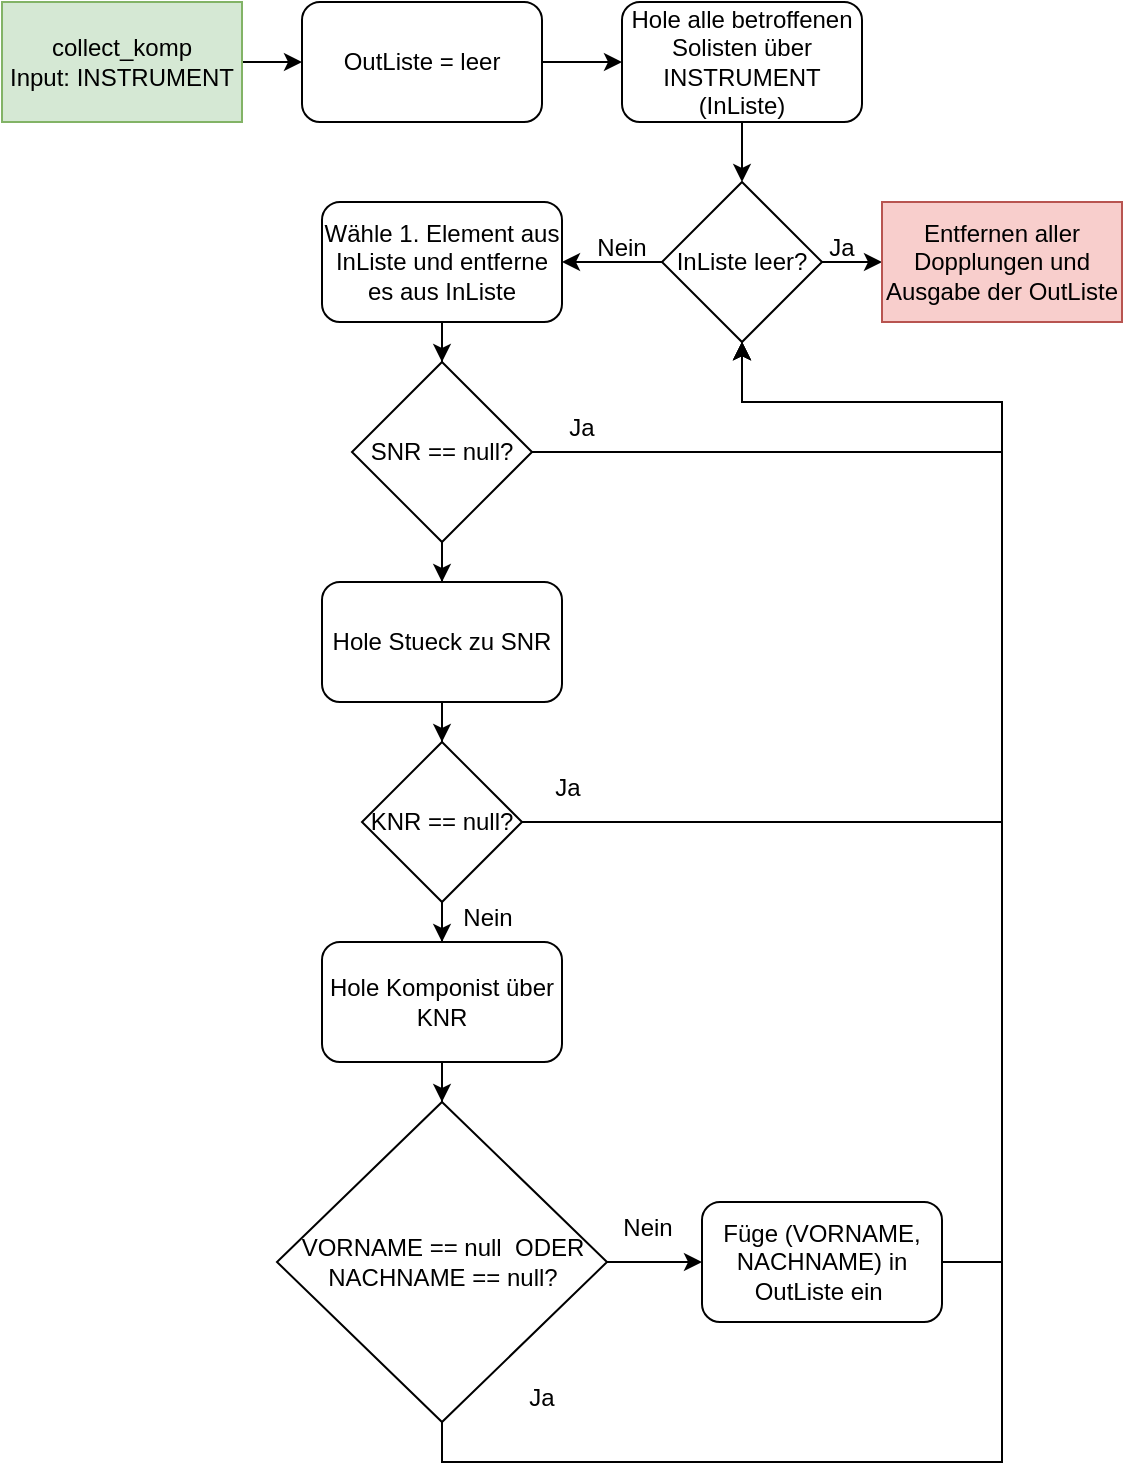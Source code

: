 <mxfile version="12.9.3" type="device"><diagram id="VWsiVVXGPat3Aqp2aYbx" name="Page-1"><mxGraphModel dx="1086" dy="836" grid="1" gridSize="10" guides="1" tooltips="1" connect="1" arrows="1" fold="1" page="1" pageScale="1" pageWidth="850" pageHeight="1100" math="0" shadow="0"><root><mxCell id="0"/><mxCell id="1" parent="0"/><mxCell id="eyqX-zzZ6YXwWYwBOSNf-2" style="edgeStyle=orthogonalEdgeStyle;rounded=0;orthogonalLoop=1;jettySize=auto;html=1;entryX=0;entryY=0.5;entryDx=0;entryDy=0;" edge="1" parent="1" source="ryggphR1WO0vnRzn8qCM-1" target="eyqX-zzZ6YXwWYwBOSNf-1"><mxGeometry relative="1" as="geometry"/></mxCell><mxCell id="ryggphR1WO0vnRzn8qCM-1" value="collect_komp&lt;br&gt;Input: INSTRUMENT" style="rounded=0;whiteSpace=wrap;html=1;fillColor=#d5e8d4;strokeColor=#82b366;" parent="1" vertex="1"><mxGeometry x="100" y="90" width="120" height="60" as="geometry"/></mxCell><mxCell id="eyqX-zzZ6YXwWYwBOSNf-4" style="edgeStyle=orthogonalEdgeStyle;rounded=0;orthogonalLoop=1;jettySize=auto;html=1;entryX=0;entryY=0.5;entryDx=0;entryDy=0;" edge="1" parent="1" source="eyqX-zzZ6YXwWYwBOSNf-1" target="eyqX-zzZ6YXwWYwBOSNf-5"><mxGeometry relative="1" as="geometry"><mxPoint x="410" y="120" as="targetPoint"/></mxGeometry></mxCell><mxCell id="eyqX-zzZ6YXwWYwBOSNf-1" value="OutListe = leer" style="rounded=1;whiteSpace=wrap;html=1;" vertex="1" parent="1"><mxGeometry x="250" y="90" width="120" height="60" as="geometry"/></mxCell><mxCell id="eyqX-zzZ6YXwWYwBOSNf-7" style="edgeStyle=orthogonalEdgeStyle;rounded=0;orthogonalLoop=1;jettySize=auto;html=1;" edge="1" parent="1" source="eyqX-zzZ6YXwWYwBOSNf-5" target="eyqX-zzZ6YXwWYwBOSNf-6"><mxGeometry relative="1" as="geometry"/></mxCell><mxCell id="eyqX-zzZ6YXwWYwBOSNf-5" value="Hole alle betroffenen Solisten über INSTRUMENT (InListe)" style="rounded=1;whiteSpace=wrap;html=1;" vertex="1" parent="1"><mxGeometry x="410" y="90" width="120" height="60" as="geometry"/></mxCell><mxCell id="eyqX-zzZ6YXwWYwBOSNf-9" style="edgeStyle=orthogonalEdgeStyle;rounded=0;orthogonalLoop=1;jettySize=auto;html=1;entryX=1;entryY=0.5;entryDx=0;entryDy=0;" edge="1" parent="1" source="eyqX-zzZ6YXwWYwBOSNf-6" target="eyqX-zzZ6YXwWYwBOSNf-8"><mxGeometry relative="1" as="geometry"/></mxCell><mxCell id="eyqX-zzZ6YXwWYwBOSNf-28" style="edgeStyle=orthogonalEdgeStyle;rounded=0;orthogonalLoop=1;jettySize=auto;html=1;" edge="1" parent="1" source="eyqX-zzZ6YXwWYwBOSNf-6" target="eyqX-zzZ6YXwWYwBOSNf-27"><mxGeometry relative="1" as="geometry"/></mxCell><mxCell id="eyqX-zzZ6YXwWYwBOSNf-6" value="InListe leer?" style="rhombus;whiteSpace=wrap;html=1;" vertex="1" parent="1"><mxGeometry x="430" y="180" width="80" height="80" as="geometry"/></mxCell><mxCell id="eyqX-zzZ6YXwWYwBOSNf-11" style="edgeStyle=orthogonalEdgeStyle;rounded=0;orthogonalLoop=1;jettySize=auto;html=1;" edge="1" parent="1" source="eyqX-zzZ6YXwWYwBOSNf-8" target="eyqX-zzZ6YXwWYwBOSNf-12"><mxGeometry relative="1" as="geometry"><mxPoint x="320.034" y="280.0" as="targetPoint"/></mxGeometry></mxCell><mxCell id="eyqX-zzZ6YXwWYwBOSNf-8" value="Wähle 1. Element aus InListe und entferne es aus InListe" style="rounded=1;whiteSpace=wrap;html=1;" vertex="1" parent="1"><mxGeometry x="260" y="190" width="120" height="60" as="geometry"/></mxCell><mxCell id="eyqX-zzZ6YXwWYwBOSNf-15" style="edgeStyle=orthogonalEdgeStyle;rounded=0;orthogonalLoop=1;jettySize=auto;html=1;" edge="1" parent="1" source="eyqX-zzZ6YXwWYwBOSNf-12" target="eyqX-zzZ6YXwWYwBOSNf-14"><mxGeometry relative="1" as="geometry"/></mxCell><mxCell id="eyqX-zzZ6YXwWYwBOSNf-25" style="edgeStyle=orthogonalEdgeStyle;rounded=0;orthogonalLoop=1;jettySize=auto;html=1;entryX=0.5;entryY=1;entryDx=0;entryDy=0;" edge="1" parent="1" source="eyqX-zzZ6YXwWYwBOSNf-12" target="eyqX-zzZ6YXwWYwBOSNf-6"><mxGeometry relative="1" as="geometry"><Array as="points"><mxPoint x="600" y="315"/><mxPoint x="600" y="290"/><mxPoint x="470" y="290"/></Array></mxGeometry></mxCell><mxCell id="eyqX-zzZ6YXwWYwBOSNf-12" value="SNR == null?" style="rhombus;whiteSpace=wrap;html=1;" vertex="1" parent="1"><mxGeometry x="275" y="270" width="90" height="90" as="geometry"/></mxCell><mxCell id="eyqX-zzZ6YXwWYwBOSNf-17" style="edgeStyle=orthogonalEdgeStyle;rounded=0;orthogonalLoop=1;jettySize=auto;html=1;entryX=0.5;entryY=0;entryDx=0;entryDy=0;" edge="1" parent="1" source="eyqX-zzZ6YXwWYwBOSNf-14" target="eyqX-zzZ6YXwWYwBOSNf-16"><mxGeometry relative="1" as="geometry"/></mxCell><mxCell id="eyqX-zzZ6YXwWYwBOSNf-14" value="Hole Stueck zu SNR" style="rounded=1;whiteSpace=wrap;html=1;" vertex="1" parent="1"><mxGeometry x="260" y="380" width="120" height="60" as="geometry"/></mxCell><mxCell id="eyqX-zzZ6YXwWYwBOSNf-19" style="edgeStyle=orthogonalEdgeStyle;rounded=0;orthogonalLoop=1;jettySize=auto;html=1;entryX=0.5;entryY=0;entryDx=0;entryDy=0;" edge="1" parent="1" source="eyqX-zzZ6YXwWYwBOSNf-16" target="eyqX-zzZ6YXwWYwBOSNf-18"><mxGeometry relative="1" as="geometry"/></mxCell><mxCell id="eyqX-zzZ6YXwWYwBOSNf-26" style="edgeStyle=orthogonalEdgeStyle;rounded=0;orthogonalLoop=1;jettySize=auto;html=1;entryX=0.5;entryY=1;entryDx=0;entryDy=0;" edge="1" parent="1" source="eyqX-zzZ6YXwWYwBOSNf-16" target="eyqX-zzZ6YXwWYwBOSNf-6"><mxGeometry relative="1" as="geometry"><Array as="points"><mxPoint x="600" y="500"/><mxPoint x="600" y="290"/><mxPoint x="470" y="290"/></Array></mxGeometry></mxCell><mxCell id="eyqX-zzZ6YXwWYwBOSNf-16" value="KNR == null?" style="rhombus;whiteSpace=wrap;html=1;" vertex="1" parent="1"><mxGeometry x="280" y="460" width="80" height="80" as="geometry"/></mxCell><mxCell id="eyqX-zzZ6YXwWYwBOSNf-21" style="edgeStyle=orthogonalEdgeStyle;rounded=0;orthogonalLoop=1;jettySize=auto;html=1;" edge="1" parent="1" source="eyqX-zzZ6YXwWYwBOSNf-18" target="eyqX-zzZ6YXwWYwBOSNf-20"><mxGeometry relative="1" as="geometry"/></mxCell><mxCell id="eyqX-zzZ6YXwWYwBOSNf-18" value="Hole Komponist über KNR" style="rounded=1;whiteSpace=wrap;html=1;" vertex="1" parent="1"><mxGeometry x="260" y="560" width="120" height="60" as="geometry"/></mxCell><mxCell id="eyqX-zzZ6YXwWYwBOSNf-23" style="edgeStyle=orthogonalEdgeStyle;rounded=0;orthogonalLoop=1;jettySize=auto;html=1;" edge="1" parent="1" source="eyqX-zzZ6YXwWYwBOSNf-20" target="eyqX-zzZ6YXwWYwBOSNf-22"><mxGeometry relative="1" as="geometry"/></mxCell><mxCell id="eyqX-zzZ6YXwWYwBOSNf-38" style="edgeStyle=orthogonalEdgeStyle;rounded=0;orthogonalLoop=1;jettySize=auto;html=1;entryX=0.5;entryY=1;entryDx=0;entryDy=0;" edge="1" parent="1" source="eyqX-zzZ6YXwWYwBOSNf-20" target="eyqX-zzZ6YXwWYwBOSNf-6"><mxGeometry relative="1" as="geometry"><Array as="points"><mxPoint x="320" y="820"/><mxPoint x="600" y="820"/><mxPoint x="600" y="290"/><mxPoint x="470" y="290"/></Array></mxGeometry></mxCell><mxCell id="eyqX-zzZ6YXwWYwBOSNf-20" value="VORNAME == null&amp;nbsp; ODER NACHNAME == null?" style="rhombus;whiteSpace=wrap;html=1;" vertex="1" parent="1"><mxGeometry x="237.5" y="640" width="165" height="160" as="geometry"/></mxCell><mxCell id="eyqX-zzZ6YXwWYwBOSNf-24" style="edgeStyle=orthogonalEdgeStyle;rounded=0;orthogonalLoop=1;jettySize=auto;html=1;entryX=0.5;entryY=1;entryDx=0;entryDy=0;" edge="1" parent="1" source="eyqX-zzZ6YXwWYwBOSNf-22" target="eyqX-zzZ6YXwWYwBOSNf-6"><mxGeometry relative="1" as="geometry"><Array as="points"><mxPoint x="600" y="720"/><mxPoint x="600" y="290"/><mxPoint x="470" y="290"/></Array></mxGeometry></mxCell><mxCell id="eyqX-zzZ6YXwWYwBOSNf-22" value="Füge (VORNAME, NACHNAME) in OutListe ein&amp;nbsp;" style="rounded=1;whiteSpace=wrap;html=1;" vertex="1" parent="1"><mxGeometry x="450" y="690" width="120" height="60" as="geometry"/></mxCell><mxCell id="eyqX-zzZ6YXwWYwBOSNf-27" value="Entfernen aller Dopplungen und Ausgabe der OutListe" style="rounded=0;whiteSpace=wrap;html=1;fillColor=#f8cecc;strokeColor=#b85450;" vertex="1" parent="1"><mxGeometry x="540" y="190" width="120" height="60" as="geometry"/></mxCell><mxCell id="eyqX-zzZ6YXwWYwBOSNf-30" value="Ja" style="text;html=1;strokeColor=none;fillColor=none;align=center;verticalAlign=middle;whiteSpace=wrap;rounded=0;" vertex="1" parent="1"><mxGeometry x="370" y="290" width="40" height="25" as="geometry"/></mxCell><mxCell id="eyqX-zzZ6YXwWYwBOSNf-31" value="Ja" style="text;html=1;strokeColor=none;fillColor=none;align=center;verticalAlign=middle;whiteSpace=wrap;rounded=0;" vertex="1" parent="1"><mxGeometry x="362.5" y="470" width="40" height="25" as="geometry"/></mxCell><mxCell id="eyqX-zzZ6YXwWYwBOSNf-32" value="Ja" style="text;html=1;strokeColor=none;fillColor=none;align=center;verticalAlign=middle;whiteSpace=wrap;rounded=0;" vertex="1" parent="1"><mxGeometry x="350" y="775" width="40" height="25" as="geometry"/></mxCell><mxCell id="eyqX-zzZ6YXwWYwBOSNf-33" value="Ja" style="text;html=1;strokeColor=none;fillColor=none;align=center;verticalAlign=middle;whiteSpace=wrap;rounded=0;" vertex="1" parent="1"><mxGeometry x="500" y="200" width="40" height="25" as="geometry"/></mxCell><mxCell id="eyqX-zzZ6YXwWYwBOSNf-34" value="Nein" style="text;html=1;strokeColor=none;fillColor=none;align=center;verticalAlign=middle;whiteSpace=wrap;rounded=0;" vertex="1" parent="1"><mxGeometry x="390" y="200" width="40" height="25" as="geometry"/></mxCell><mxCell id="eyqX-zzZ6YXwWYwBOSNf-36" value="Nein" style="text;html=1;strokeColor=none;fillColor=none;align=center;verticalAlign=middle;whiteSpace=wrap;rounded=0;" vertex="1" parent="1"><mxGeometry x="322.5" y="535" width="40" height="25" as="geometry"/></mxCell><mxCell id="eyqX-zzZ6YXwWYwBOSNf-37" value="Nein" style="text;html=1;strokeColor=none;fillColor=none;align=center;verticalAlign=middle;whiteSpace=wrap;rounded=0;" vertex="1" parent="1"><mxGeometry x="402.5" y="690" width="40" height="25" as="geometry"/></mxCell></root></mxGraphModel></diagram></mxfile>